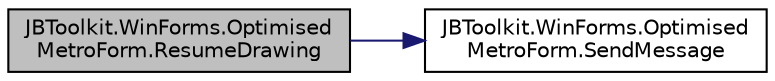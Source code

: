digraph "JBToolkit.WinForms.OptimisedMetroForm.ResumeDrawing"
{
 // LATEX_PDF_SIZE
  edge [fontname="Helvetica",fontsize="10",labelfontname="Helvetica",labelfontsize="10"];
  node [fontname="Helvetica",fontsize="10",shape=record];
  rankdir="LR";
  Node1 [label="JBToolkit.WinForms.Optimised\lMetroForm.ResumeDrawing",height=0.2,width=0.4,color="black", fillcolor="grey75", style="filled", fontcolor="black",tooltip="Resume the drawing of a control"];
  Node1 -> Node2 [color="midnightblue",fontsize="10",style="solid",fontname="Helvetica"];
  Node2 [label="JBToolkit.WinForms.Optimised\lMetroForm.SendMessage",height=0.2,width=0.4,color="black", fillcolor="white", style="filled",URL="$da/d7e/class_j_b_toolkit_1_1_win_forms_1_1_optimised_metro_form.html#a094d83a3a415aa96865a5faf9b388011",tooltip=" "];
}
